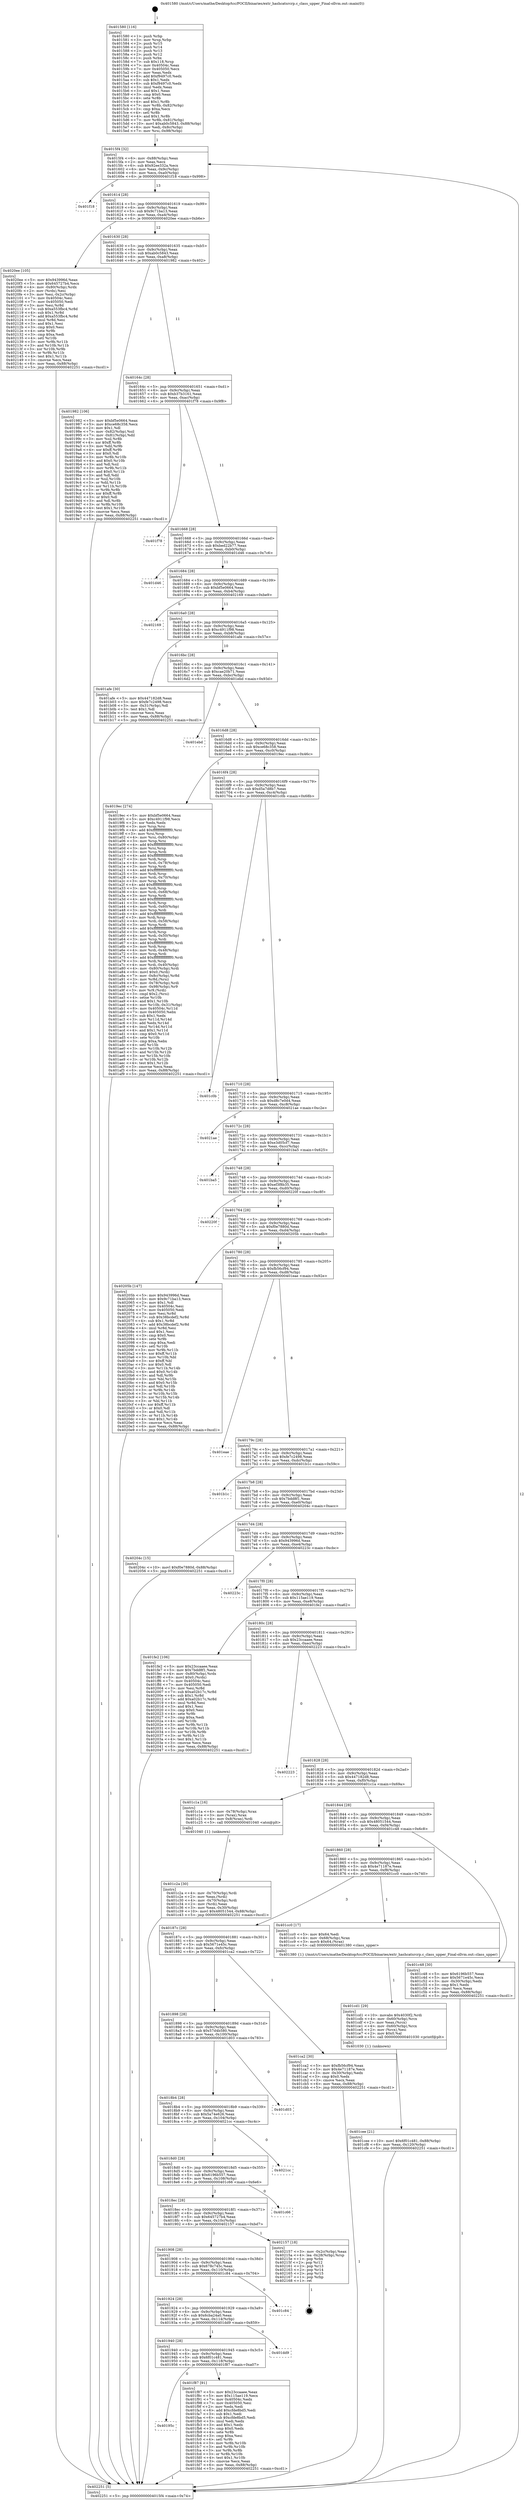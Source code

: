digraph "0x401580" {
  label = "0x401580 (/mnt/c/Users/mathe/Desktop/tcc/POCII/binaries/extr_hashcatsrcrp.c_class_upper_Final-ollvm.out::main(0))"
  labelloc = "t"
  node[shape=record]

  Entry [label="",width=0.3,height=0.3,shape=circle,fillcolor=black,style=filled]
  "0x4015f4" [label="{
     0x4015f4 [32]\l
     | [instrs]\l
     &nbsp;&nbsp;0x4015f4 \<+6\>: mov -0x88(%rbp),%eax\l
     &nbsp;&nbsp;0x4015fa \<+2\>: mov %eax,%ecx\l
     &nbsp;&nbsp;0x4015fc \<+6\>: sub $0x92ee332a,%ecx\l
     &nbsp;&nbsp;0x401602 \<+6\>: mov %eax,-0x9c(%rbp)\l
     &nbsp;&nbsp;0x401608 \<+6\>: mov %ecx,-0xa0(%rbp)\l
     &nbsp;&nbsp;0x40160e \<+6\>: je 0000000000401f18 \<main+0x998\>\l
  }"]
  "0x401f18" [label="{
     0x401f18\l
  }", style=dashed]
  "0x401614" [label="{
     0x401614 [28]\l
     | [instrs]\l
     &nbsp;&nbsp;0x401614 \<+5\>: jmp 0000000000401619 \<main+0x99\>\l
     &nbsp;&nbsp;0x401619 \<+6\>: mov -0x9c(%rbp),%eax\l
     &nbsp;&nbsp;0x40161f \<+5\>: sub $0x9c71ba13,%eax\l
     &nbsp;&nbsp;0x401624 \<+6\>: mov %eax,-0xa4(%rbp)\l
     &nbsp;&nbsp;0x40162a \<+6\>: je 00000000004020ee \<main+0xb6e\>\l
  }"]
  Exit [label="",width=0.3,height=0.3,shape=circle,fillcolor=black,style=filled,peripheries=2]
  "0x4020ee" [label="{
     0x4020ee [105]\l
     | [instrs]\l
     &nbsp;&nbsp;0x4020ee \<+5\>: mov $0x943996d,%eax\l
     &nbsp;&nbsp;0x4020f3 \<+5\>: mov $0x645727b4,%ecx\l
     &nbsp;&nbsp;0x4020f8 \<+4\>: mov -0x80(%rbp),%rdx\l
     &nbsp;&nbsp;0x4020fc \<+2\>: mov (%rdx),%esi\l
     &nbsp;&nbsp;0x4020fe \<+3\>: mov %esi,-0x2c(%rbp)\l
     &nbsp;&nbsp;0x402101 \<+7\>: mov 0x40504c,%esi\l
     &nbsp;&nbsp;0x402108 \<+7\>: mov 0x405050,%edi\l
     &nbsp;&nbsp;0x40210f \<+3\>: mov %esi,%r8d\l
     &nbsp;&nbsp;0x402112 \<+7\>: sub $0xa553fbc4,%r8d\l
     &nbsp;&nbsp;0x402119 \<+4\>: sub $0x1,%r8d\l
     &nbsp;&nbsp;0x40211d \<+7\>: add $0xa553fbc4,%r8d\l
     &nbsp;&nbsp;0x402124 \<+4\>: imul %r8d,%esi\l
     &nbsp;&nbsp;0x402128 \<+3\>: and $0x1,%esi\l
     &nbsp;&nbsp;0x40212b \<+3\>: cmp $0x0,%esi\l
     &nbsp;&nbsp;0x40212e \<+4\>: sete %r9b\l
     &nbsp;&nbsp;0x402132 \<+3\>: cmp $0xa,%edi\l
     &nbsp;&nbsp;0x402135 \<+4\>: setl %r10b\l
     &nbsp;&nbsp;0x402139 \<+3\>: mov %r9b,%r11b\l
     &nbsp;&nbsp;0x40213c \<+3\>: and %r10b,%r11b\l
     &nbsp;&nbsp;0x40213f \<+3\>: xor %r10b,%r9b\l
     &nbsp;&nbsp;0x402142 \<+3\>: or %r9b,%r11b\l
     &nbsp;&nbsp;0x402145 \<+4\>: test $0x1,%r11b\l
     &nbsp;&nbsp;0x402149 \<+3\>: cmovne %ecx,%eax\l
     &nbsp;&nbsp;0x40214c \<+6\>: mov %eax,-0x88(%rbp)\l
     &nbsp;&nbsp;0x402152 \<+5\>: jmp 0000000000402251 \<main+0xcd1\>\l
  }"]
  "0x401630" [label="{
     0x401630 [28]\l
     | [instrs]\l
     &nbsp;&nbsp;0x401630 \<+5\>: jmp 0000000000401635 \<main+0xb5\>\l
     &nbsp;&nbsp;0x401635 \<+6\>: mov -0x9c(%rbp),%eax\l
     &nbsp;&nbsp;0x40163b \<+5\>: sub $0xab0c5843,%eax\l
     &nbsp;&nbsp;0x401640 \<+6\>: mov %eax,-0xa8(%rbp)\l
     &nbsp;&nbsp;0x401646 \<+6\>: je 0000000000401982 \<main+0x402\>\l
  }"]
  "0x40195c" [label="{
     0x40195c\l
  }", style=dashed]
  "0x401982" [label="{
     0x401982 [106]\l
     | [instrs]\l
     &nbsp;&nbsp;0x401982 \<+5\>: mov $0xbf5e0664,%eax\l
     &nbsp;&nbsp;0x401987 \<+5\>: mov $0xce68c358,%ecx\l
     &nbsp;&nbsp;0x40198c \<+2\>: mov $0x1,%dl\l
     &nbsp;&nbsp;0x40198e \<+7\>: mov -0x82(%rbp),%sil\l
     &nbsp;&nbsp;0x401995 \<+7\>: mov -0x81(%rbp),%dil\l
     &nbsp;&nbsp;0x40199c \<+3\>: mov %sil,%r8b\l
     &nbsp;&nbsp;0x40199f \<+4\>: xor $0xff,%r8b\l
     &nbsp;&nbsp;0x4019a3 \<+3\>: mov %dil,%r9b\l
     &nbsp;&nbsp;0x4019a6 \<+4\>: xor $0xff,%r9b\l
     &nbsp;&nbsp;0x4019aa \<+3\>: xor $0x0,%dl\l
     &nbsp;&nbsp;0x4019ad \<+3\>: mov %r8b,%r10b\l
     &nbsp;&nbsp;0x4019b0 \<+4\>: and $0x0,%r10b\l
     &nbsp;&nbsp;0x4019b4 \<+3\>: and %dl,%sil\l
     &nbsp;&nbsp;0x4019b7 \<+3\>: mov %r9b,%r11b\l
     &nbsp;&nbsp;0x4019ba \<+4\>: and $0x0,%r11b\l
     &nbsp;&nbsp;0x4019be \<+3\>: and %dl,%dil\l
     &nbsp;&nbsp;0x4019c1 \<+3\>: or %sil,%r10b\l
     &nbsp;&nbsp;0x4019c4 \<+3\>: or %dil,%r11b\l
     &nbsp;&nbsp;0x4019c7 \<+3\>: xor %r11b,%r10b\l
     &nbsp;&nbsp;0x4019ca \<+3\>: or %r9b,%r8b\l
     &nbsp;&nbsp;0x4019cd \<+4\>: xor $0xff,%r8b\l
     &nbsp;&nbsp;0x4019d1 \<+3\>: or $0x0,%dl\l
     &nbsp;&nbsp;0x4019d4 \<+3\>: and %dl,%r8b\l
     &nbsp;&nbsp;0x4019d7 \<+3\>: or %r8b,%r10b\l
     &nbsp;&nbsp;0x4019da \<+4\>: test $0x1,%r10b\l
     &nbsp;&nbsp;0x4019de \<+3\>: cmovne %ecx,%eax\l
     &nbsp;&nbsp;0x4019e1 \<+6\>: mov %eax,-0x88(%rbp)\l
     &nbsp;&nbsp;0x4019e7 \<+5\>: jmp 0000000000402251 \<main+0xcd1\>\l
  }"]
  "0x40164c" [label="{
     0x40164c [28]\l
     | [instrs]\l
     &nbsp;&nbsp;0x40164c \<+5\>: jmp 0000000000401651 \<main+0xd1\>\l
     &nbsp;&nbsp;0x401651 \<+6\>: mov -0x9c(%rbp),%eax\l
     &nbsp;&nbsp;0x401657 \<+5\>: sub $0xb37b3161,%eax\l
     &nbsp;&nbsp;0x40165c \<+6\>: mov %eax,-0xac(%rbp)\l
     &nbsp;&nbsp;0x401662 \<+6\>: je 0000000000401f78 \<main+0x9f8\>\l
  }"]
  "0x402251" [label="{
     0x402251 [5]\l
     | [instrs]\l
     &nbsp;&nbsp;0x402251 \<+5\>: jmp 00000000004015f4 \<main+0x74\>\l
  }"]
  "0x401580" [label="{
     0x401580 [116]\l
     | [instrs]\l
     &nbsp;&nbsp;0x401580 \<+1\>: push %rbp\l
     &nbsp;&nbsp;0x401581 \<+3\>: mov %rsp,%rbp\l
     &nbsp;&nbsp;0x401584 \<+2\>: push %r15\l
     &nbsp;&nbsp;0x401586 \<+2\>: push %r14\l
     &nbsp;&nbsp;0x401588 \<+2\>: push %r13\l
     &nbsp;&nbsp;0x40158a \<+2\>: push %r12\l
     &nbsp;&nbsp;0x40158c \<+1\>: push %rbx\l
     &nbsp;&nbsp;0x40158d \<+7\>: sub $0x118,%rsp\l
     &nbsp;&nbsp;0x401594 \<+7\>: mov 0x40504c,%eax\l
     &nbsp;&nbsp;0x40159b \<+7\>: mov 0x405050,%ecx\l
     &nbsp;&nbsp;0x4015a2 \<+2\>: mov %eax,%edx\l
     &nbsp;&nbsp;0x4015a4 \<+6\>: add $0xf9497c0,%edx\l
     &nbsp;&nbsp;0x4015aa \<+3\>: sub $0x1,%edx\l
     &nbsp;&nbsp;0x4015ad \<+6\>: sub $0xf9497c0,%edx\l
     &nbsp;&nbsp;0x4015b3 \<+3\>: imul %edx,%eax\l
     &nbsp;&nbsp;0x4015b6 \<+3\>: and $0x1,%eax\l
     &nbsp;&nbsp;0x4015b9 \<+3\>: cmp $0x0,%eax\l
     &nbsp;&nbsp;0x4015bc \<+4\>: sete %r8b\l
     &nbsp;&nbsp;0x4015c0 \<+4\>: and $0x1,%r8b\l
     &nbsp;&nbsp;0x4015c4 \<+7\>: mov %r8b,-0x82(%rbp)\l
     &nbsp;&nbsp;0x4015cb \<+3\>: cmp $0xa,%ecx\l
     &nbsp;&nbsp;0x4015ce \<+4\>: setl %r8b\l
     &nbsp;&nbsp;0x4015d2 \<+4\>: and $0x1,%r8b\l
     &nbsp;&nbsp;0x4015d6 \<+7\>: mov %r8b,-0x81(%rbp)\l
     &nbsp;&nbsp;0x4015dd \<+10\>: movl $0xab0c5843,-0x88(%rbp)\l
     &nbsp;&nbsp;0x4015e7 \<+6\>: mov %edi,-0x8c(%rbp)\l
     &nbsp;&nbsp;0x4015ed \<+7\>: mov %rsi,-0x98(%rbp)\l
  }"]
  "0x401f87" [label="{
     0x401f87 [91]\l
     | [instrs]\l
     &nbsp;&nbsp;0x401f87 \<+5\>: mov $0x23ccaaee,%eax\l
     &nbsp;&nbsp;0x401f8c \<+5\>: mov $0x115ae119,%ecx\l
     &nbsp;&nbsp;0x401f91 \<+7\>: mov 0x40504c,%edx\l
     &nbsp;&nbsp;0x401f98 \<+7\>: mov 0x405050,%esi\l
     &nbsp;&nbsp;0x401f9f \<+2\>: mov %edx,%edi\l
     &nbsp;&nbsp;0x401fa1 \<+6\>: add $0xcfde8bd5,%edi\l
     &nbsp;&nbsp;0x401fa7 \<+3\>: sub $0x1,%edi\l
     &nbsp;&nbsp;0x401faa \<+6\>: sub $0xcfde8bd5,%edi\l
     &nbsp;&nbsp;0x401fb0 \<+3\>: imul %edi,%edx\l
     &nbsp;&nbsp;0x401fb3 \<+3\>: and $0x1,%edx\l
     &nbsp;&nbsp;0x401fb6 \<+3\>: cmp $0x0,%edx\l
     &nbsp;&nbsp;0x401fb9 \<+4\>: sete %r8b\l
     &nbsp;&nbsp;0x401fbd \<+3\>: cmp $0xa,%esi\l
     &nbsp;&nbsp;0x401fc0 \<+4\>: setl %r9b\l
     &nbsp;&nbsp;0x401fc4 \<+3\>: mov %r8b,%r10b\l
     &nbsp;&nbsp;0x401fc7 \<+3\>: and %r9b,%r10b\l
     &nbsp;&nbsp;0x401fca \<+3\>: xor %r9b,%r8b\l
     &nbsp;&nbsp;0x401fcd \<+3\>: or %r8b,%r10b\l
     &nbsp;&nbsp;0x401fd0 \<+4\>: test $0x1,%r10b\l
     &nbsp;&nbsp;0x401fd4 \<+3\>: cmovne %ecx,%eax\l
     &nbsp;&nbsp;0x401fd7 \<+6\>: mov %eax,-0x88(%rbp)\l
     &nbsp;&nbsp;0x401fdd \<+5\>: jmp 0000000000402251 \<main+0xcd1\>\l
  }"]
  "0x401f78" [label="{
     0x401f78\l
  }", style=dashed]
  "0x401668" [label="{
     0x401668 [28]\l
     | [instrs]\l
     &nbsp;&nbsp;0x401668 \<+5\>: jmp 000000000040166d \<main+0xed\>\l
     &nbsp;&nbsp;0x40166d \<+6\>: mov -0x9c(%rbp),%eax\l
     &nbsp;&nbsp;0x401673 \<+5\>: sub $0xbed22b77,%eax\l
     &nbsp;&nbsp;0x401678 \<+6\>: mov %eax,-0xb0(%rbp)\l
     &nbsp;&nbsp;0x40167e \<+6\>: je 0000000000401d46 \<main+0x7c6\>\l
  }"]
  "0x401940" [label="{
     0x401940 [28]\l
     | [instrs]\l
     &nbsp;&nbsp;0x401940 \<+5\>: jmp 0000000000401945 \<main+0x3c5\>\l
     &nbsp;&nbsp;0x401945 \<+6\>: mov -0x9c(%rbp),%eax\l
     &nbsp;&nbsp;0x40194b \<+5\>: sub $0x6f01c481,%eax\l
     &nbsp;&nbsp;0x401950 \<+6\>: mov %eax,-0x118(%rbp)\l
     &nbsp;&nbsp;0x401956 \<+6\>: je 0000000000401f87 \<main+0xa07\>\l
  }"]
  "0x401d46" [label="{
     0x401d46\l
  }", style=dashed]
  "0x401684" [label="{
     0x401684 [28]\l
     | [instrs]\l
     &nbsp;&nbsp;0x401684 \<+5\>: jmp 0000000000401689 \<main+0x109\>\l
     &nbsp;&nbsp;0x401689 \<+6\>: mov -0x9c(%rbp),%eax\l
     &nbsp;&nbsp;0x40168f \<+5\>: sub $0xbf5e0664,%eax\l
     &nbsp;&nbsp;0x401694 \<+6\>: mov %eax,-0xb4(%rbp)\l
     &nbsp;&nbsp;0x40169a \<+6\>: je 0000000000402169 \<main+0xbe9\>\l
  }"]
  "0x401dd9" [label="{
     0x401dd9\l
  }", style=dashed]
  "0x402169" [label="{
     0x402169\l
  }", style=dashed]
  "0x4016a0" [label="{
     0x4016a0 [28]\l
     | [instrs]\l
     &nbsp;&nbsp;0x4016a0 \<+5\>: jmp 00000000004016a5 \<main+0x125\>\l
     &nbsp;&nbsp;0x4016a5 \<+6\>: mov -0x9c(%rbp),%eax\l
     &nbsp;&nbsp;0x4016ab \<+5\>: sub $0xc4911f98,%eax\l
     &nbsp;&nbsp;0x4016b0 \<+6\>: mov %eax,-0xb8(%rbp)\l
     &nbsp;&nbsp;0x4016b6 \<+6\>: je 0000000000401afe \<main+0x57e\>\l
  }"]
  "0x401924" [label="{
     0x401924 [28]\l
     | [instrs]\l
     &nbsp;&nbsp;0x401924 \<+5\>: jmp 0000000000401929 \<main+0x3a9\>\l
     &nbsp;&nbsp;0x401929 \<+6\>: mov -0x9c(%rbp),%eax\l
     &nbsp;&nbsp;0x40192f \<+5\>: sub $0x6cba24a0,%eax\l
     &nbsp;&nbsp;0x401934 \<+6\>: mov %eax,-0x114(%rbp)\l
     &nbsp;&nbsp;0x40193a \<+6\>: je 0000000000401dd9 \<main+0x859\>\l
  }"]
  "0x401afe" [label="{
     0x401afe [30]\l
     | [instrs]\l
     &nbsp;&nbsp;0x401afe \<+5\>: mov $0x447182d8,%eax\l
     &nbsp;&nbsp;0x401b03 \<+5\>: mov $0xfe7c2498,%ecx\l
     &nbsp;&nbsp;0x401b08 \<+3\>: mov -0x31(%rbp),%dl\l
     &nbsp;&nbsp;0x401b0b \<+3\>: test $0x1,%dl\l
     &nbsp;&nbsp;0x401b0e \<+3\>: cmovne %ecx,%eax\l
     &nbsp;&nbsp;0x401b11 \<+6\>: mov %eax,-0x88(%rbp)\l
     &nbsp;&nbsp;0x401b17 \<+5\>: jmp 0000000000402251 \<main+0xcd1\>\l
  }"]
  "0x4016bc" [label="{
     0x4016bc [28]\l
     | [instrs]\l
     &nbsp;&nbsp;0x4016bc \<+5\>: jmp 00000000004016c1 \<main+0x141\>\l
     &nbsp;&nbsp;0x4016c1 \<+6\>: mov -0x9c(%rbp),%eax\l
     &nbsp;&nbsp;0x4016c7 \<+5\>: sub $0xcae20b71,%eax\l
     &nbsp;&nbsp;0x4016cc \<+6\>: mov %eax,-0xbc(%rbp)\l
     &nbsp;&nbsp;0x4016d2 \<+6\>: je 0000000000401ebd \<main+0x93d\>\l
  }"]
  "0x401c84" [label="{
     0x401c84\l
  }", style=dashed]
  "0x401ebd" [label="{
     0x401ebd\l
  }", style=dashed]
  "0x4016d8" [label="{
     0x4016d8 [28]\l
     | [instrs]\l
     &nbsp;&nbsp;0x4016d8 \<+5\>: jmp 00000000004016dd \<main+0x15d\>\l
     &nbsp;&nbsp;0x4016dd \<+6\>: mov -0x9c(%rbp),%eax\l
     &nbsp;&nbsp;0x4016e3 \<+5\>: sub $0xce68c358,%eax\l
     &nbsp;&nbsp;0x4016e8 \<+6\>: mov %eax,-0xc0(%rbp)\l
     &nbsp;&nbsp;0x4016ee \<+6\>: je 00000000004019ec \<main+0x46c\>\l
  }"]
  "0x401908" [label="{
     0x401908 [28]\l
     | [instrs]\l
     &nbsp;&nbsp;0x401908 \<+5\>: jmp 000000000040190d \<main+0x38d\>\l
     &nbsp;&nbsp;0x40190d \<+6\>: mov -0x9c(%rbp),%eax\l
     &nbsp;&nbsp;0x401913 \<+5\>: sub $0x678c745c,%eax\l
     &nbsp;&nbsp;0x401918 \<+6\>: mov %eax,-0x110(%rbp)\l
     &nbsp;&nbsp;0x40191e \<+6\>: je 0000000000401c84 \<main+0x704\>\l
  }"]
  "0x4019ec" [label="{
     0x4019ec [274]\l
     | [instrs]\l
     &nbsp;&nbsp;0x4019ec \<+5\>: mov $0xbf5e0664,%eax\l
     &nbsp;&nbsp;0x4019f1 \<+5\>: mov $0xc4911f98,%ecx\l
     &nbsp;&nbsp;0x4019f6 \<+2\>: xor %edx,%edx\l
     &nbsp;&nbsp;0x4019f8 \<+3\>: mov %rsp,%rsi\l
     &nbsp;&nbsp;0x4019fb \<+4\>: add $0xfffffffffffffff0,%rsi\l
     &nbsp;&nbsp;0x4019ff \<+3\>: mov %rsi,%rsp\l
     &nbsp;&nbsp;0x401a02 \<+4\>: mov %rsi,-0x80(%rbp)\l
     &nbsp;&nbsp;0x401a06 \<+3\>: mov %rsp,%rsi\l
     &nbsp;&nbsp;0x401a09 \<+4\>: add $0xfffffffffffffff0,%rsi\l
     &nbsp;&nbsp;0x401a0d \<+3\>: mov %rsi,%rsp\l
     &nbsp;&nbsp;0x401a10 \<+3\>: mov %rsp,%rdi\l
     &nbsp;&nbsp;0x401a13 \<+4\>: add $0xfffffffffffffff0,%rdi\l
     &nbsp;&nbsp;0x401a17 \<+3\>: mov %rdi,%rsp\l
     &nbsp;&nbsp;0x401a1a \<+4\>: mov %rdi,-0x78(%rbp)\l
     &nbsp;&nbsp;0x401a1e \<+3\>: mov %rsp,%rdi\l
     &nbsp;&nbsp;0x401a21 \<+4\>: add $0xfffffffffffffff0,%rdi\l
     &nbsp;&nbsp;0x401a25 \<+3\>: mov %rdi,%rsp\l
     &nbsp;&nbsp;0x401a28 \<+4\>: mov %rdi,-0x70(%rbp)\l
     &nbsp;&nbsp;0x401a2c \<+3\>: mov %rsp,%rdi\l
     &nbsp;&nbsp;0x401a2f \<+4\>: add $0xfffffffffffffff0,%rdi\l
     &nbsp;&nbsp;0x401a33 \<+3\>: mov %rdi,%rsp\l
     &nbsp;&nbsp;0x401a36 \<+4\>: mov %rdi,-0x68(%rbp)\l
     &nbsp;&nbsp;0x401a3a \<+3\>: mov %rsp,%rdi\l
     &nbsp;&nbsp;0x401a3d \<+4\>: add $0xfffffffffffffff0,%rdi\l
     &nbsp;&nbsp;0x401a41 \<+3\>: mov %rdi,%rsp\l
     &nbsp;&nbsp;0x401a44 \<+4\>: mov %rdi,-0x60(%rbp)\l
     &nbsp;&nbsp;0x401a48 \<+3\>: mov %rsp,%rdi\l
     &nbsp;&nbsp;0x401a4b \<+4\>: add $0xfffffffffffffff0,%rdi\l
     &nbsp;&nbsp;0x401a4f \<+3\>: mov %rdi,%rsp\l
     &nbsp;&nbsp;0x401a52 \<+4\>: mov %rdi,-0x58(%rbp)\l
     &nbsp;&nbsp;0x401a56 \<+3\>: mov %rsp,%rdi\l
     &nbsp;&nbsp;0x401a59 \<+4\>: add $0xfffffffffffffff0,%rdi\l
     &nbsp;&nbsp;0x401a5d \<+3\>: mov %rdi,%rsp\l
     &nbsp;&nbsp;0x401a60 \<+4\>: mov %rdi,-0x50(%rbp)\l
     &nbsp;&nbsp;0x401a64 \<+3\>: mov %rsp,%rdi\l
     &nbsp;&nbsp;0x401a67 \<+4\>: add $0xfffffffffffffff0,%rdi\l
     &nbsp;&nbsp;0x401a6b \<+3\>: mov %rdi,%rsp\l
     &nbsp;&nbsp;0x401a6e \<+4\>: mov %rdi,-0x48(%rbp)\l
     &nbsp;&nbsp;0x401a72 \<+3\>: mov %rsp,%rdi\l
     &nbsp;&nbsp;0x401a75 \<+4\>: add $0xfffffffffffffff0,%rdi\l
     &nbsp;&nbsp;0x401a79 \<+3\>: mov %rdi,%rsp\l
     &nbsp;&nbsp;0x401a7c \<+4\>: mov %rdi,-0x40(%rbp)\l
     &nbsp;&nbsp;0x401a80 \<+4\>: mov -0x80(%rbp),%rdi\l
     &nbsp;&nbsp;0x401a84 \<+6\>: movl $0x0,(%rdi)\l
     &nbsp;&nbsp;0x401a8a \<+7\>: mov -0x8c(%rbp),%r8d\l
     &nbsp;&nbsp;0x401a91 \<+3\>: mov %r8d,(%rsi)\l
     &nbsp;&nbsp;0x401a94 \<+4\>: mov -0x78(%rbp),%rdi\l
     &nbsp;&nbsp;0x401a98 \<+7\>: mov -0x98(%rbp),%r9\l
     &nbsp;&nbsp;0x401a9f \<+3\>: mov %r9,(%rdi)\l
     &nbsp;&nbsp;0x401aa2 \<+3\>: cmpl $0x2,(%rsi)\l
     &nbsp;&nbsp;0x401aa5 \<+4\>: setne %r10b\l
     &nbsp;&nbsp;0x401aa9 \<+4\>: and $0x1,%r10b\l
     &nbsp;&nbsp;0x401aad \<+4\>: mov %r10b,-0x31(%rbp)\l
     &nbsp;&nbsp;0x401ab1 \<+8\>: mov 0x40504c,%r11d\l
     &nbsp;&nbsp;0x401ab9 \<+7\>: mov 0x405050,%ebx\l
     &nbsp;&nbsp;0x401ac0 \<+3\>: sub $0x1,%edx\l
     &nbsp;&nbsp;0x401ac3 \<+3\>: mov %r11d,%r14d\l
     &nbsp;&nbsp;0x401ac6 \<+3\>: add %edx,%r14d\l
     &nbsp;&nbsp;0x401ac9 \<+4\>: imul %r14d,%r11d\l
     &nbsp;&nbsp;0x401acd \<+4\>: and $0x1,%r11d\l
     &nbsp;&nbsp;0x401ad1 \<+4\>: cmp $0x0,%r11d\l
     &nbsp;&nbsp;0x401ad5 \<+4\>: sete %r10b\l
     &nbsp;&nbsp;0x401ad9 \<+3\>: cmp $0xa,%ebx\l
     &nbsp;&nbsp;0x401adc \<+4\>: setl %r15b\l
     &nbsp;&nbsp;0x401ae0 \<+3\>: mov %r10b,%r12b\l
     &nbsp;&nbsp;0x401ae3 \<+3\>: and %r15b,%r12b\l
     &nbsp;&nbsp;0x401ae6 \<+3\>: xor %r15b,%r10b\l
     &nbsp;&nbsp;0x401ae9 \<+3\>: or %r10b,%r12b\l
     &nbsp;&nbsp;0x401aec \<+4\>: test $0x1,%r12b\l
     &nbsp;&nbsp;0x401af0 \<+3\>: cmovne %ecx,%eax\l
     &nbsp;&nbsp;0x401af3 \<+6\>: mov %eax,-0x88(%rbp)\l
     &nbsp;&nbsp;0x401af9 \<+5\>: jmp 0000000000402251 \<main+0xcd1\>\l
  }"]
  "0x4016f4" [label="{
     0x4016f4 [28]\l
     | [instrs]\l
     &nbsp;&nbsp;0x4016f4 \<+5\>: jmp 00000000004016f9 \<main+0x179\>\l
     &nbsp;&nbsp;0x4016f9 \<+6\>: mov -0x9c(%rbp),%eax\l
     &nbsp;&nbsp;0x4016ff \<+5\>: sub $0xd5a7d8b7,%eax\l
     &nbsp;&nbsp;0x401704 \<+6\>: mov %eax,-0xc4(%rbp)\l
     &nbsp;&nbsp;0x40170a \<+6\>: je 0000000000401c0b \<main+0x68b\>\l
  }"]
  "0x402157" [label="{
     0x402157 [18]\l
     | [instrs]\l
     &nbsp;&nbsp;0x402157 \<+3\>: mov -0x2c(%rbp),%eax\l
     &nbsp;&nbsp;0x40215a \<+4\>: lea -0x28(%rbp),%rsp\l
     &nbsp;&nbsp;0x40215e \<+1\>: pop %rbx\l
     &nbsp;&nbsp;0x40215f \<+2\>: pop %r12\l
     &nbsp;&nbsp;0x402161 \<+2\>: pop %r13\l
     &nbsp;&nbsp;0x402163 \<+2\>: pop %r14\l
     &nbsp;&nbsp;0x402165 \<+2\>: pop %r15\l
     &nbsp;&nbsp;0x402167 \<+1\>: pop %rbp\l
     &nbsp;&nbsp;0x402168 \<+1\>: ret\l
  }"]
  "0x4018ec" [label="{
     0x4018ec [28]\l
     | [instrs]\l
     &nbsp;&nbsp;0x4018ec \<+5\>: jmp 00000000004018f1 \<main+0x371\>\l
     &nbsp;&nbsp;0x4018f1 \<+6\>: mov -0x9c(%rbp),%eax\l
     &nbsp;&nbsp;0x4018f7 \<+5\>: sub $0x645727b4,%eax\l
     &nbsp;&nbsp;0x4018fc \<+6\>: mov %eax,-0x10c(%rbp)\l
     &nbsp;&nbsp;0x401902 \<+6\>: je 0000000000402157 \<main+0xbd7\>\l
  }"]
  "0x401c0b" [label="{
     0x401c0b\l
  }", style=dashed]
  "0x401710" [label="{
     0x401710 [28]\l
     | [instrs]\l
     &nbsp;&nbsp;0x401710 \<+5\>: jmp 0000000000401715 \<main+0x195\>\l
     &nbsp;&nbsp;0x401715 \<+6\>: mov -0x9c(%rbp),%eax\l
     &nbsp;&nbsp;0x40171b \<+5\>: sub $0xd8c7e0d4,%eax\l
     &nbsp;&nbsp;0x401720 \<+6\>: mov %eax,-0xc8(%rbp)\l
     &nbsp;&nbsp;0x401726 \<+6\>: je 00000000004021ae \<main+0xc2e\>\l
  }"]
  "0x401c66" [label="{
     0x401c66\l
  }", style=dashed]
  "0x4021ae" [label="{
     0x4021ae\l
  }", style=dashed]
  "0x40172c" [label="{
     0x40172c [28]\l
     | [instrs]\l
     &nbsp;&nbsp;0x40172c \<+5\>: jmp 0000000000401731 \<main+0x1b1\>\l
     &nbsp;&nbsp;0x401731 \<+6\>: mov -0x9c(%rbp),%eax\l
     &nbsp;&nbsp;0x401737 \<+5\>: sub $0xe3d05cf7,%eax\l
     &nbsp;&nbsp;0x40173c \<+6\>: mov %eax,-0xcc(%rbp)\l
     &nbsp;&nbsp;0x401742 \<+6\>: je 0000000000401ba5 \<main+0x625\>\l
  }"]
  "0x4018d0" [label="{
     0x4018d0 [28]\l
     | [instrs]\l
     &nbsp;&nbsp;0x4018d0 \<+5\>: jmp 00000000004018d5 \<main+0x355\>\l
     &nbsp;&nbsp;0x4018d5 \<+6\>: mov -0x9c(%rbp),%eax\l
     &nbsp;&nbsp;0x4018db \<+5\>: sub $0x6196b557,%eax\l
     &nbsp;&nbsp;0x4018e0 \<+6\>: mov %eax,-0x108(%rbp)\l
     &nbsp;&nbsp;0x4018e6 \<+6\>: je 0000000000401c66 \<main+0x6e6\>\l
  }"]
  "0x401ba5" [label="{
     0x401ba5\l
  }", style=dashed]
  "0x401748" [label="{
     0x401748 [28]\l
     | [instrs]\l
     &nbsp;&nbsp;0x401748 \<+5\>: jmp 000000000040174d \<main+0x1cd\>\l
     &nbsp;&nbsp;0x40174d \<+6\>: mov -0x9c(%rbp),%eax\l
     &nbsp;&nbsp;0x401753 \<+5\>: sub $0xef3f8b35,%eax\l
     &nbsp;&nbsp;0x401758 \<+6\>: mov %eax,-0xd0(%rbp)\l
     &nbsp;&nbsp;0x40175e \<+6\>: je 000000000040220f \<main+0xc8f\>\l
  }"]
  "0x4021cc" [label="{
     0x4021cc\l
  }", style=dashed]
  "0x40220f" [label="{
     0x40220f\l
  }", style=dashed]
  "0x401764" [label="{
     0x401764 [28]\l
     | [instrs]\l
     &nbsp;&nbsp;0x401764 \<+5\>: jmp 0000000000401769 \<main+0x1e9\>\l
     &nbsp;&nbsp;0x401769 \<+6\>: mov -0x9c(%rbp),%eax\l
     &nbsp;&nbsp;0x40176f \<+5\>: sub $0xf0e7880d,%eax\l
     &nbsp;&nbsp;0x401774 \<+6\>: mov %eax,-0xd4(%rbp)\l
     &nbsp;&nbsp;0x40177a \<+6\>: je 000000000040205b \<main+0xadb\>\l
  }"]
  "0x4018b4" [label="{
     0x4018b4 [28]\l
     | [instrs]\l
     &nbsp;&nbsp;0x4018b4 \<+5\>: jmp 00000000004018b9 \<main+0x339\>\l
     &nbsp;&nbsp;0x4018b9 \<+6\>: mov -0x9c(%rbp),%eax\l
     &nbsp;&nbsp;0x4018bf \<+5\>: sub $0x5a74e626,%eax\l
     &nbsp;&nbsp;0x4018c4 \<+6\>: mov %eax,-0x104(%rbp)\l
     &nbsp;&nbsp;0x4018ca \<+6\>: je 00000000004021cc \<main+0xc4c\>\l
  }"]
  "0x40205b" [label="{
     0x40205b [147]\l
     | [instrs]\l
     &nbsp;&nbsp;0x40205b \<+5\>: mov $0x943996d,%eax\l
     &nbsp;&nbsp;0x402060 \<+5\>: mov $0x9c71ba13,%ecx\l
     &nbsp;&nbsp;0x402065 \<+2\>: mov $0x1,%dl\l
     &nbsp;&nbsp;0x402067 \<+7\>: mov 0x40504c,%esi\l
     &nbsp;&nbsp;0x40206e \<+7\>: mov 0x405050,%edi\l
     &nbsp;&nbsp;0x402075 \<+3\>: mov %esi,%r8d\l
     &nbsp;&nbsp;0x402078 \<+7\>: sub $0x38bcdef2,%r8d\l
     &nbsp;&nbsp;0x40207f \<+4\>: sub $0x1,%r8d\l
     &nbsp;&nbsp;0x402083 \<+7\>: add $0x38bcdef2,%r8d\l
     &nbsp;&nbsp;0x40208a \<+4\>: imul %r8d,%esi\l
     &nbsp;&nbsp;0x40208e \<+3\>: and $0x1,%esi\l
     &nbsp;&nbsp;0x402091 \<+3\>: cmp $0x0,%esi\l
     &nbsp;&nbsp;0x402094 \<+4\>: sete %r9b\l
     &nbsp;&nbsp;0x402098 \<+3\>: cmp $0xa,%edi\l
     &nbsp;&nbsp;0x40209b \<+4\>: setl %r10b\l
     &nbsp;&nbsp;0x40209f \<+3\>: mov %r9b,%r11b\l
     &nbsp;&nbsp;0x4020a2 \<+4\>: xor $0xff,%r11b\l
     &nbsp;&nbsp;0x4020a6 \<+3\>: mov %r10b,%bl\l
     &nbsp;&nbsp;0x4020a9 \<+3\>: xor $0xff,%bl\l
     &nbsp;&nbsp;0x4020ac \<+3\>: xor $0x0,%dl\l
     &nbsp;&nbsp;0x4020af \<+3\>: mov %r11b,%r14b\l
     &nbsp;&nbsp;0x4020b2 \<+4\>: and $0x0,%r14b\l
     &nbsp;&nbsp;0x4020b6 \<+3\>: and %dl,%r9b\l
     &nbsp;&nbsp;0x4020b9 \<+3\>: mov %bl,%r15b\l
     &nbsp;&nbsp;0x4020bc \<+4\>: and $0x0,%r15b\l
     &nbsp;&nbsp;0x4020c0 \<+3\>: and %dl,%r10b\l
     &nbsp;&nbsp;0x4020c3 \<+3\>: or %r9b,%r14b\l
     &nbsp;&nbsp;0x4020c6 \<+3\>: or %r10b,%r15b\l
     &nbsp;&nbsp;0x4020c9 \<+3\>: xor %r15b,%r14b\l
     &nbsp;&nbsp;0x4020cc \<+3\>: or %bl,%r11b\l
     &nbsp;&nbsp;0x4020cf \<+4\>: xor $0xff,%r11b\l
     &nbsp;&nbsp;0x4020d3 \<+3\>: or $0x0,%dl\l
     &nbsp;&nbsp;0x4020d6 \<+3\>: and %dl,%r11b\l
     &nbsp;&nbsp;0x4020d9 \<+3\>: or %r11b,%r14b\l
     &nbsp;&nbsp;0x4020dc \<+4\>: test $0x1,%r14b\l
     &nbsp;&nbsp;0x4020e0 \<+3\>: cmovne %ecx,%eax\l
     &nbsp;&nbsp;0x4020e3 \<+6\>: mov %eax,-0x88(%rbp)\l
     &nbsp;&nbsp;0x4020e9 \<+5\>: jmp 0000000000402251 \<main+0xcd1\>\l
  }"]
  "0x401780" [label="{
     0x401780 [28]\l
     | [instrs]\l
     &nbsp;&nbsp;0x401780 \<+5\>: jmp 0000000000401785 \<main+0x205\>\l
     &nbsp;&nbsp;0x401785 \<+6\>: mov -0x9c(%rbp),%eax\l
     &nbsp;&nbsp;0x40178b \<+5\>: sub $0xfb56cf94,%eax\l
     &nbsp;&nbsp;0x401790 \<+6\>: mov %eax,-0xd8(%rbp)\l
     &nbsp;&nbsp;0x401796 \<+6\>: je 0000000000401eae \<main+0x92e\>\l
  }"]
  "0x401d03" [label="{
     0x401d03\l
  }", style=dashed]
  "0x401eae" [label="{
     0x401eae\l
  }", style=dashed]
  "0x40179c" [label="{
     0x40179c [28]\l
     | [instrs]\l
     &nbsp;&nbsp;0x40179c \<+5\>: jmp 00000000004017a1 \<main+0x221\>\l
     &nbsp;&nbsp;0x4017a1 \<+6\>: mov -0x9c(%rbp),%eax\l
     &nbsp;&nbsp;0x4017a7 \<+5\>: sub $0xfe7c2498,%eax\l
     &nbsp;&nbsp;0x4017ac \<+6\>: mov %eax,-0xdc(%rbp)\l
     &nbsp;&nbsp;0x4017b2 \<+6\>: je 0000000000401b1c \<main+0x59c\>\l
  }"]
  "0x401cee" [label="{
     0x401cee [21]\l
     | [instrs]\l
     &nbsp;&nbsp;0x401cee \<+10\>: movl $0x6f01c481,-0x88(%rbp)\l
     &nbsp;&nbsp;0x401cf8 \<+6\>: mov %eax,-0x120(%rbp)\l
     &nbsp;&nbsp;0x401cfe \<+5\>: jmp 0000000000402251 \<main+0xcd1\>\l
  }"]
  "0x401b1c" [label="{
     0x401b1c\l
  }", style=dashed]
  "0x4017b8" [label="{
     0x4017b8 [28]\l
     | [instrs]\l
     &nbsp;&nbsp;0x4017b8 \<+5\>: jmp 00000000004017bd \<main+0x23d\>\l
     &nbsp;&nbsp;0x4017bd \<+6\>: mov -0x9c(%rbp),%eax\l
     &nbsp;&nbsp;0x4017c3 \<+5\>: sub $0x7bdd8f1,%eax\l
     &nbsp;&nbsp;0x4017c8 \<+6\>: mov %eax,-0xe0(%rbp)\l
     &nbsp;&nbsp;0x4017ce \<+6\>: je 000000000040204c \<main+0xacc\>\l
  }"]
  "0x401cd1" [label="{
     0x401cd1 [29]\l
     | [instrs]\l
     &nbsp;&nbsp;0x401cd1 \<+10\>: movabs $0x4030f2,%rdi\l
     &nbsp;&nbsp;0x401cdb \<+4\>: mov -0x60(%rbp),%rcx\l
     &nbsp;&nbsp;0x401cdf \<+2\>: mov %eax,(%rcx)\l
     &nbsp;&nbsp;0x401ce1 \<+4\>: mov -0x60(%rbp),%rcx\l
     &nbsp;&nbsp;0x401ce5 \<+2\>: mov (%rcx),%esi\l
     &nbsp;&nbsp;0x401ce7 \<+2\>: mov $0x0,%al\l
     &nbsp;&nbsp;0x401ce9 \<+5\>: call 0000000000401030 \<printf@plt\>\l
     | [calls]\l
     &nbsp;&nbsp;0x401030 \{1\} (unknown)\l
  }"]
  "0x40204c" [label="{
     0x40204c [15]\l
     | [instrs]\l
     &nbsp;&nbsp;0x40204c \<+10\>: movl $0xf0e7880d,-0x88(%rbp)\l
     &nbsp;&nbsp;0x402056 \<+5\>: jmp 0000000000402251 \<main+0xcd1\>\l
  }"]
  "0x4017d4" [label="{
     0x4017d4 [28]\l
     | [instrs]\l
     &nbsp;&nbsp;0x4017d4 \<+5\>: jmp 00000000004017d9 \<main+0x259\>\l
     &nbsp;&nbsp;0x4017d9 \<+6\>: mov -0x9c(%rbp),%eax\l
     &nbsp;&nbsp;0x4017df \<+5\>: sub $0x943996d,%eax\l
     &nbsp;&nbsp;0x4017e4 \<+6\>: mov %eax,-0xe4(%rbp)\l
     &nbsp;&nbsp;0x4017ea \<+6\>: je 000000000040223c \<main+0xcbc\>\l
  }"]
  "0x401898" [label="{
     0x401898 [28]\l
     | [instrs]\l
     &nbsp;&nbsp;0x401898 \<+5\>: jmp 000000000040189d \<main+0x31d\>\l
     &nbsp;&nbsp;0x40189d \<+6\>: mov -0x9c(%rbp),%eax\l
     &nbsp;&nbsp;0x4018a3 \<+5\>: sub $0x57d4b580,%eax\l
     &nbsp;&nbsp;0x4018a8 \<+6\>: mov %eax,-0x100(%rbp)\l
     &nbsp;&nbsp;0x4018ae \<+6\>: je 0000000000401d03 \<main+0x783\>\l
  }"]
  "0x40223c" [label="{
     0x40223c\l
  }", style=dashed]
  "0x4017f0" [label="{
     0x4017f0 [28]\l
     | [instrs]\l
     &nbsp;&nbsp;0x4017f0 \<+5\>: jmp 00000000004017f5 \<main+0x275\>\l
     &nbsp;&nbsp;0x4017f5 \<+6\>: mov -0x9c(%rbp),%eax\l
     &nbsp;&nbsp;0x4017fb \<+5\>: sub $0x115ae119,%eax\l
     &nbsp;&nbsp;0x401800 \<+6\>: mov %eax,-0xe8(%rbp)\l
     &nbsp;&nbsp;0x401806 \<+6\>: je 0000000000401fe2 \<main+0xa62\>\l
  }"]
  "0x401ca2" [label="{
     0x401ca2 [30]\l
     | [instrs]\l
     &nbsp;&nbsp;0x401ca2 \<+5\>: mov $0xfb56cf94,%eax\l
     &nbsp;&nbsp;0x401ca7 \<+5\>: mov $0x4e71187e,%ecx\l
     &nbsp;&nbsp;0x401cac \<+3\>: mov -0x30(%rbp),%edx\l
     &nbsp;&nbsp;0x401caf \<+3\>: cmp $0x0,%edx\l
     &nbsp;&nbsp;0x401cb2 \<+3\>: cmove %ecx,%eax\l
     &nbsp;&nbsp;0x401cb5 \<+6\>: mov %eax,-0x88(%rbp)\l
     &nbsp;&nbsp;0x401cbb \<+5\>: jmp 0000000000402251 \<main+0xcd1\>\l
  }"]
  "0x401fe2" [label="{
     0x401fe2 [106]\l
     | [instrs]\l
     &nbsp;&nbsp;0x401fe2 \<+5\>: mov $0x23ccaaee,%eax\l
     &nbsp;&nbsp;0x401fe7 \<+5\>: mov $0x7bdd8f1,%ecx\l
     &nbsp;&nbsp;0x401fec \<+4\>: mov -0x80(%rbp),%rdx\l
     &nbsp;&nbsp;0x401ff0 \<+6\>: movl $0x0,(%rdx)\l
     &nbsp;&nbsp;0x401ff6 \<+7\>: mov 0x40504c,%esi\l
     &nbsp;&nbsp;0x401ffd \<+7\>: mov 0x405050,%edi\l
     &nbsp;&nbsp;0x402004 \<+3\>: mov %esi,%r8d\l
     &nbsp;&nbsp;0x402007 \<+7\>: sub $0xa02b17c,%r8d\l
     &nbsp;&nbsp;0x40200e \<+4\>: sub $0x1,%r8d\l
     &nbsp;&nbsp;0x402012 \<+7\>: add $0xa02b17c,%r8d\l
     &nbsp;&nbsp;0x402019 \<+4\>: imul %r8d,%esi\l
     &nbsp;&nbsp;0x40201d \<+3\>: and $0x1,%esi\l
     &nbsp;&nbsp;0x402020 \<+3\>: cmp $0x0,%esi\l
     &nbsp;&nbsp;0x402023 \<+4\>: sete %r9b\l
     &nbsp;&nbsp;0x402027 \<+3\>: cmp $0xa,%edi\l
     &nbsp;&nbsp;0x40202a \<+4\>: setl %r10b\l
     &nbsp;&nbsp;0x40202e \<+3\>: mov %r9b,%r11b\l
     &nbsp;&nbsp;0x402031 \<+3\>: and %r10b,%r11b\l
     &nbsp;&nbsp;0x402034 \<+3\>: xor %r10b,%r9b\l
     &nbsp;&nbsp;0x402037 \<+3\>: or %r9b,%r11b\l
     &nbsp;&nbsp;0x40203a \<+4\>: test $0x1,%r11b\l
     &nbsp;&nbsp;0x40203e \<+3\>: cmovne %ecx,%eax\l
     &nbsp;&nbsp;0x402041 \<+6\>: mov %eax,-0x88(%rbp)\l
     &nbsp;&nbsp;0x402047 \<+5\>: jmp 0000000000402251 \<main+0xcd1\>\l
  }"]
  "0x40180c" [label="{
     0x40180c [28]\l
     | [instrs]\l
     &nbsp;&nbsp;0x40180c \<+5\>: jmp 0000000000401811 \<main+0x291\>\l
     &nbsp;&nbsp;0x401811 \<+6\>: mov -0x9c(%rbp),%eax\l
     &nbsp;&nbsp;0x401817 \<+5\>: sub $0x23ccaaee,%eax\l
     &nbsp;&nbsp;0x40181c \<+6\>: mov %eax,-0xec(%rbp)\l
     &nbsp;&nbsp;0x401822 \<+6\>: je 0000000000402223 \<main+0xca3\>\l
  }"]
  "0x40187c" [label="{
     0x40187c [28]\l
     | [instrs]\l
     &nbsp;&nbsp;0x40187c \<+5\>: jmp 0000000000401881 \<main+0x301\>\l
     &nbsp;&nbsp;0x401881 \<+6\>: mov -0x9c(%rbp),%eax\l
     &nbsp;&nbsp;0x401887 \<+5\>: sub $0x5671e45c,%eax\l
     &nbsp;&nbsp;0x40188c \<+6\>: mov %eax,-0xfc(%rbp)\l
     &nbsp;&nbsp;0x401892 \<+6\>: je 0000000000401ca2 \<main+0x722\>\l
  }"]
  "0x402223" [label="{
     0x402223\l
  }", style=dashed]
  "0x401828" [label="{
     0x401828 [28]\l
     | [instrs]\l
     &nbsp;&nbsp;0x401828 \<+5\>: jmp 000000000040182d \<main+0x2ad\>\l
     &nbsp;&nbsp;0x40182d \<+6\>: mov -0x9c(%rbp),%eax\l
     &nbsp;&nbsp;0x401833 \<+5\>: sub $0x447182d8,%eax\l
     &nbsp;&nbsp;0x401838 \<+6\>: mov %eax,-0xf0(%rbp)\l
     &nbsp;&nbsp;0x40183e \<+6\>: je 0000000000401c1a \<main+0x69a\>\l
  }"]
  "0x401cc0" [label="{
     0x401cc0 [17]\l
     | [instrs]\l
     &nbsp;&nbsp;0x401cc0 \<+5\>: mov $0x64,%edi\l
     &nbsp;&nbsp;0x401cc5 \<+4\>: mov -0x68(%rbp),%rax\l
     &nbsp;&nbsp;0x401cc9 \<+3\>: movb $0x64,(%rax)\l
     &nbsp;&nbsp;0x401ccc \<+5\>: call 0000000000401380 \<class_upper\>\l
     | [calls]\l
     &nbsp;&nbsp;0x401380 \{1\} (/mnt/c/Users/mathe/Desktop/tcc/POCII/binaries/extr_hashcatsrcrp.c_class_upper_Final-ollvm.out::class_upper)\l
  }"]
  "0x401c1a" [label="{
     0x401c1a [16]\l
     | [instrs]\l
     &nbsp;&nbsp;0x401c1a \<+4\>: mov -0x78(%rbp),%rax\l
     &nbsp;&nbsp;0x401c1e \<+3\>: mov (%rax),%rax\l
     &nbsp;&nbsp;0x401c21 \<+4\>: mov 0x8(%rax),%rdi\l
     &nbsp;&nbsp;0x401c25 \<+5\>: call 0000000000401040 \<atoi@plt\>\l
     | [calls]\l
     &nbsp;&nbsp;0x401040 \{1\} (unknown)\l
  }"]
  "0x401844" [label="{
     0x401844 [28]\l
     | [instrs]\l
     &nbsp;&nbsp;0x401844 \<+5\>: jmp 0000000000401849 \<main+0x2c9\>\l
     &nbsp;&nbsp;0x401849 \<+6\>: mov -0x9c(%rbp),%eax\l
     &nbsp;&nbsp;0x40184f \<+5\>: sub $0x48051544,%eax\l
     &nbsp;&nbsp;0x401854 \<+6\>: mov %eax,-0xf4(%rbp)\l
     &nbsp;&nbsp;0x40185a \<+6\>: je 0000000000401c48 \<main+0x6c8\>\l
  }"]
  "0x401c2a" [label="{
     0x401c2a [30]\l
     | [instrs]\l
     &nbsp;&nbsp;0x401c2a \<+4\>: mov -0x70(%rbp),%rdi\l
     &nbsp;&nbsp;0x401c2e \<+2\>: mov %eax,(%rdi)\l
     &nbsp;&nbsp;0x401c30 \<+4\>: mov -0x70(%rbp),%rdi\l
     &nbsp;&nbsp;0x401c34 \<+2\>: mov (%rdi),%eax\l
     &nbsp;&nbsp;0x401c36 \<+3\>: mov %eax,-0x30(%rbp)\l
     &nbsp;&nbsp;0x401c39 \<+10\>: movl $0x48051544,-0x88(%rbp)\l
     &nbsp;&nbsp;0x401c43 \<+5\>: jmp 0000000000402251 \<main+0xcd1\>\l
  }"]
  "0x401860" [label="{
     0x401860 [28]\l
     | [instrs]\l
     &nbsp;&nbsp;0x401860 \<+5\>: jmp 0000000000401865 \<main+0x2e5\>\l
     &nbsp;&nbsp;0x401865 \<+6\>: mov -0x9c(%rbp),%eax\l
     &nbsp;&nbsp;0x40186b \<+5\>: sub $0x4e71187e,%eax\l
     &nbsp;&nbsp;0x401870 \<+6\>: mov %eax,-0xf8(%rbp)\l
     &nbsp;&nbsp;0x401876 \<+6\>: je 0000000000401cc0 \<main+0x740\>\l
  }"]
  "0x401c48" [label="{
     0x401c48 [30]\l
     | [instrs]\l
     &nbsp;&nbsp;0x401c48 \<+5\>: mov $0x6196b557,%eax\l
     &nbsp;&nbsp;0x401c4d \<+5\>: mov $0x5671e45c,%ecx\l
     &nbsp;&nbsp;0x401c52 \<+3\>: mov -0x30(%rbp),%edx\l
     &nbsp;&nbsp;0x401c55 \<+3\>: cmp $0x1,%edx\l
     &nbsp;&nbsp;0x401c58 \<+3\>: cmovl %ecx,%eax\l
     &nbsp;&nbsp;0x401c5b \<+6\>: mov %eax,-0x88(%rbp)\l
     &nbsp;&nbsp;0x401c61 \<+5\>: jmp 0000000000402251 \<main+0xcd1\>\l
  }"]
  Entry -> "0x401580" [label=" 1"]
  "0x4015f4" -> "0x401f18" [label=" 0"]
  "0x4015f4" -> "0x401614" [label=" 13"]
  "0x402157" -> Exit [label=" 1"]
  "0x401614" -> "0x4020ee" [label=" 1"]
  "0x401614" -> "0x401630" [label=" 12"]
  "0x4020ee" -> "0x402251" [label=" 1"]
  "0x401630" -> "0x401982" [label=" 1"]
  "0x401630" -> "0x40164c" [label=" 11"]
  "0x401982" -> "0x402251" [label=" 1"]
  "0x401580" -> "0x4015f4" [label=" 1"]
  "0x402251" -> "0x4015f4" [label=" 12"]
  "0x40205b" -> "0x402251" [label=" 1"]
  "0x40164c" -> "0x401f78" [label=" 0"]
  "0x40164c" -> "0x401668" [label=" 11"]
  "0x40204c" -> "0x402251" [label=" 1"]
  "0x401668" -> "0x401d46" [label=" 0"]
  "0x401668" -> "0x401684" [label=" 11"]
  "0x401f87" -> "0x402251" [label=" 1"]
  "0x401684" -> "0x402169" [label=" 0"]
  "0x401684" -> "0x4016a0" [label=" 11"]
  "0x401940" -> "0x40195c" [label=" 0"]
  "0x4016a0" -> "0x401afe" [label=" 1"]
  "0x4016a0" -> "0x4016bc" [label=" 10"]
  "0x401fe2" -> "0x402251" [label=" 1"]
  "0x4016bc" -> "0x401ebd" [label=" 0"]
  "0x4016bc" -> "0x4016d8" [label=" 10"]
  "0x401924" -> "0x401940" [label=" 1"]
  "0x4016d8" -> "0x4019ec" [label=" 1"]
  "0x4016d8" -> "0x4016f4" [label=" 9"]
  "0x401940" -> "0x401f87" [label=" 1"]
  "0x4019ec" -> "0x402251" [label=" 1"]
  "0x401afe" -> "0x402251" [label=" 1"]
  "0x401908" -> "0x401924" [label=" 1"]
  "0x4016f4" -> "0x401c0b" [label=" 0"]
  "0x4016f4" -> "0x401710" [label=" 9"]
  "0x401924" -> "0x401dd9" [label=" 0"]
  "0x401710" -> "0x4021ae" [label=" 0"]
  "0x401710" -> "0x40172c" [label=" 9"]
  "0x4018ec" -> "0x401908" [label=" 1"]
  "0x40172c" -> "0x401ba5" [label=" 0"]
  "0x40172c" -> "0x401748" [label=" 9"]
  "0x401908" -> "0x401c84" [label=" 0"]
  "0x401748" -> "0x40220f" [label=" 0"]
  "0x401748" -> "0x401764" [label=" 9"]
  "0x4018d0" -> "0x4018ec" [label=" 2"]
  "0x401764" -> "0x40205b" [label=" 1"]
  "0x401764" -> "0x401780" [label=" 8"]
  "0x4018ec" -> "0x402157" [label=" 1"]
  "0x401780" -> "0x401eae" [label=" 0"]
  "0x401780" -> "0x40179c" [label=" 8"]
  "0x4018b4" -> "0x4018d0" [label=" 2"]
  "0x40179c" -> "0x401b1c" [label=" 0"]
  "0x40179c" -> "0x4017b8" [label=" 8"]
  "0x4018d0" -> "0x401c66" [label=" 0"]
  "0x4017b8" -> "0x40204c" [label=" 1"]
  "0x4017b8" -> "0x4017d4" [label=" 7"]
  "0x401898" -> "0x4018b4" [label=" 2"]
  "0x4017d4" -> "0x40223c" [label=" 0"]
  "0x4017d4" -> "0x4017f0" [label=" 7"]
  "0x401898" -> "0x401d03" [label=" 0"]
  "0x4017f0" -> "0x401fe2" [label=" 1"]
  "0x4017f0" -> "0x40180c" [label=" 6"]
  "0x4018b4" -> "0x4021cc" [label=" 0"]
  "0x40180c" -> "0x402223" [label=" 0"]
  "0x40180c" -> "0x401828" [label=" 6"]
  "0x401cd1" -> "0x401cee" [label=" 1"]
  "0x401828" -> "0x401c1a" [label=" 1"]
  "0x401828" -> "0x401844" [label=" 5"]
  "0x401c1a" -> "0x401c2a" [label=" 1"]
  "0x401c2a" -> "0x402251" [label=" 1"]
  "0x401cc0" -> "0x401cd1" [label=" 1"]
  "0x401844" -> "0x401c48" [label=" 1"]
  "0x401844" -> "0x401860" [label=" 4"]
  "0x401c48" -> "0x402251" [label=" 1"]
  "0x401ca2" -> "0x402251" [label=" 1"]
  "0x401860" -> "0x401cc0" [label=" 1"]
  "0x401860" -> "0x40187c" [label=" 3"]
  "0x401cee" -> "0x402251" [label=" 1"]
  "0x40187c" -> "0x401ca2" [label=" 1"]
  "0x40187c" -> "0x401898" [label=" 2"]
}
